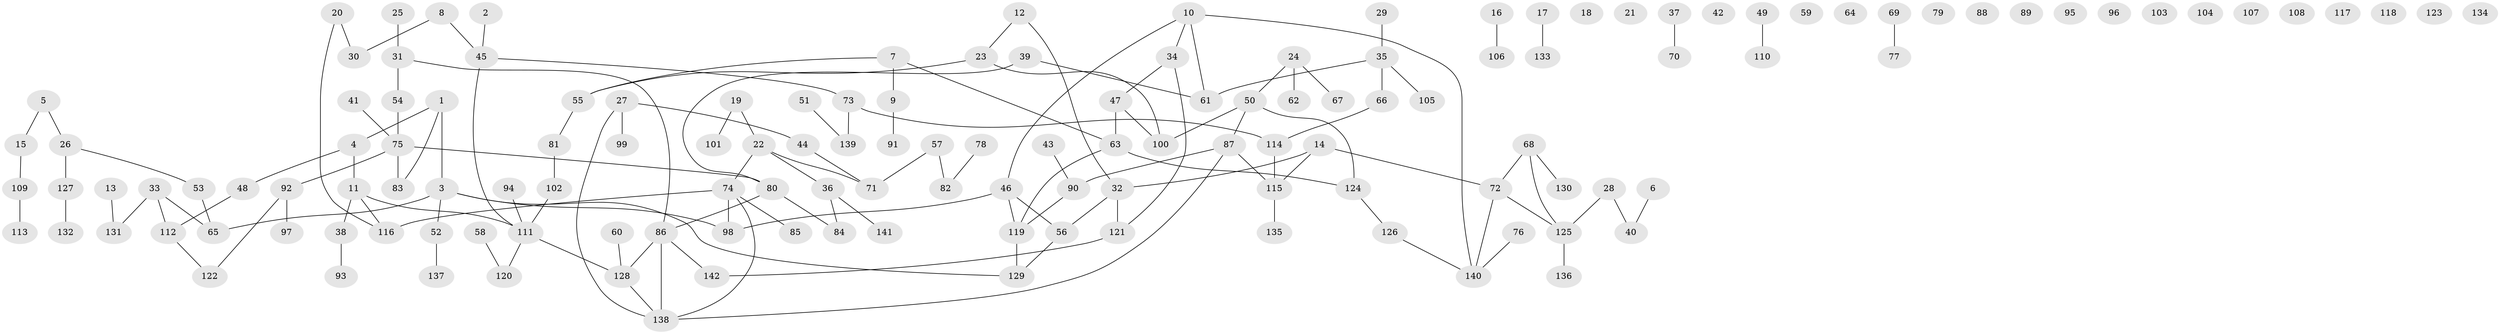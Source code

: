 // Generated by graph-tools (version 1.1) at 2025/25/03/09/25 03:25:18]
// undirected, 142 vertices, 146 edges
graph export_dot {
graph [start="1"]
  node [color=gray90,style=filled];
  1;
  2;
  3;
  4;
  5;
  6;
  7;
  8;
  9;
  10;
  11;
  12;
  13;
  14;
  15;
  16;
  17;
  18;
  19;
  20;
  21;
  22;
  23;
  24;
  25;
  26;
  27;
  28;
  29;
  30;
  31;
  32;
  33;
  34;
  35;
  36;
  37;
  38;
  39;
  40;
  41;
  42;
  43;
  44;
  45;
  46;
  47;
  48;
  49;
  50;
  51;
  52;
  53;
  54;
  55;
  56;
  57;
  58;
  59;
  60;
  61;
  62;
  63;
  64;
  65;
  66;
  67;
  68;
  69;
  70;
  71;
  72;
  73;
  74;
  75;
  76;
  77;
  78;
  79;
  80;
  81;
  82;
  83;
  84;
  85;
  86;
  87;
  88;
  89;
  90;
  91;
  92;
  93;
  94;
  95;
  96;
  97;
  98;
  99;
  100;
  101;
  102;
  103;
  104;
  105;
  106;
  107;
  108;
  109;
  110;
  111;
  112;
  113;
  114;
  115;
  116;
  117;
  118;
  119;
  120;
  121;
  122;
  123;
  124;
  125;
  126;
  127;
  128;
  129;
  130;
  131;
  132;
  133;
  134;
  135;
  136;
  137;
  138;
  139;
  140;
  141;
  142;
  1 -- 3;
  1 -- 4;
  1 -- 83;
  2 -- 45;
  3 -- 52;
  3 -- 65;
  3 -- 98;
  3 -- 129;
  4 -- 11;
  4 -- 48;
  5 -- 15;
  5 -- 26;
  6 -- 40;
  7 -- 9;
  7 -- 55;
  7 -- 63;
  8 -- 30;
  8 -- 45;
  9 -- 91;
  10 -- 34;
  10 -- 46;
  10 -- 61;
  10 -- 140;
  11 -- 38;
  11 -- 111;
  11 -- 116;
  12 -- 23;
  12 -- 32;
  13 -- 131;
  14 -- 32;
  14 -- 72;
  14 -- 115;
  15 -- 109;
  16 -- 106;
  17 -- 133;
  19 -- 22;
  19 -- 101;
  20 -- 30;
  20 -- 116;
  22 -- 36;
  22 -- 71;
  22 -- 74;
  23 -- 55;
  23 -- 100;
  24 -- 50;
  24 -- 62;
  24 -- 67;
  25 -- 31;
  26 -- 53;
  26 -- 127;
  27 -- 44;
  27 -- 99;
  27 -- 138;
  28 -- 40;
  28 -- 125;
  29 -- 35;
  31 -- 54;
  31 -- 86;
  32 -- 56;
  32 -- 121;
  33 -- 65;
  33 -- 112;
  33 -- 131;
  34 -- 47;
  34 -- 121;
  35 -- 61;
  35 -- 66;
  35 -- 105;
  36 -- 84;
  36 -- 141;
  37 -- 70;
  38 -- 93;
  39 -- 61;
  39 -- 80;
  41 -- 75;
  43 -- 90;
  44 -- 71;
  45 -- 73;
  45 -- 111;
  46 -- 56;
  46 -- 98;
  46 -- 119;
  47 -- 63;
  47 -- 100;
  48 -- 112;
  49 -- 110;
  50 -- 87;
  50 -- 100;
  50 -- 124;
  51 -- 139;
  52 -- 137;
  53 -- 65;
  54 -- 75;
  55 -- 81;
  56 -- 129;
  57 -- 71;
  57 -- 82;
  58 -- 120;
  60 -- 128;
  63 -- 119;
  63 -- 124;
  66 -- 114;
  68 -- 72;
  68 -- 125;
  68 -- 130;
  69 -- 77;
  72 -- 125;
  72 -- 140;
  73 -- 114;
  73 -- 139;
  74 -- 85;
  74 -- 98;
  74 -- 116;
  74 -- 138;
  75 -- 80;
  75 -- 83;
  75 -- 92;
  76 -- 140;
  78 -- 82;
  80 -- 84;
  80 -- 86;
  81 -- 102;
  86 -- 128;
  86 -- 138;
  86 -- 142;
  87 -- 90;
  87 -- 115;
  87 -- 138;
  90 -- 119;
  92 -- 97;
  92 -- 122;
  94 -- 111;
  102 -- 111;
  109 -- 113;
  111 -- 120;
  111 -- 128;
  112 -- 122;
  114 -- 115;
  115 -- 135;
  119 -- 129;
  121 -- 142;
  124 -- 126;
  125 -- 136;
  126 -- 140;
  127 -- 132;
  128 -- 138;
}

